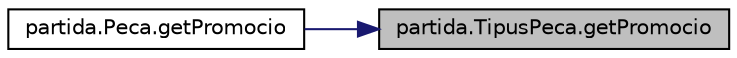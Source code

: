 digraph "partida.TipusPeca.getPromocio"
{
 // LATEX_PDF_SIZE
  edge [fontname="Helvetica",fontsize="10",labelfontname="Helvetica",labelfontsize="10"];
  node [fontname="Helvetica",fontsize="10",shape=record];
  rankdir="RL";
  Node1 [label="partida.TipusPeca.getPromocio",height=0.2,width=0.4,color="black", fillcolor="grey75", style="filled", fontcolor="black",tooltip="Capacitat de Promocionar-se."];
  Node1 -> Node2 [dir="back",color="midnightblue",fontsize="10",style="solid",fontname="Helvetica"];
  Node2 [label="partida.Peca.getPromocio",height=0.2,width=0.4,color="black", fillcolor="white", style="filled",URL="$classpartida_1_1_peca.html#a64b99e9643e839418cf1942d2812e553",tooltip="Promocio."];
}
